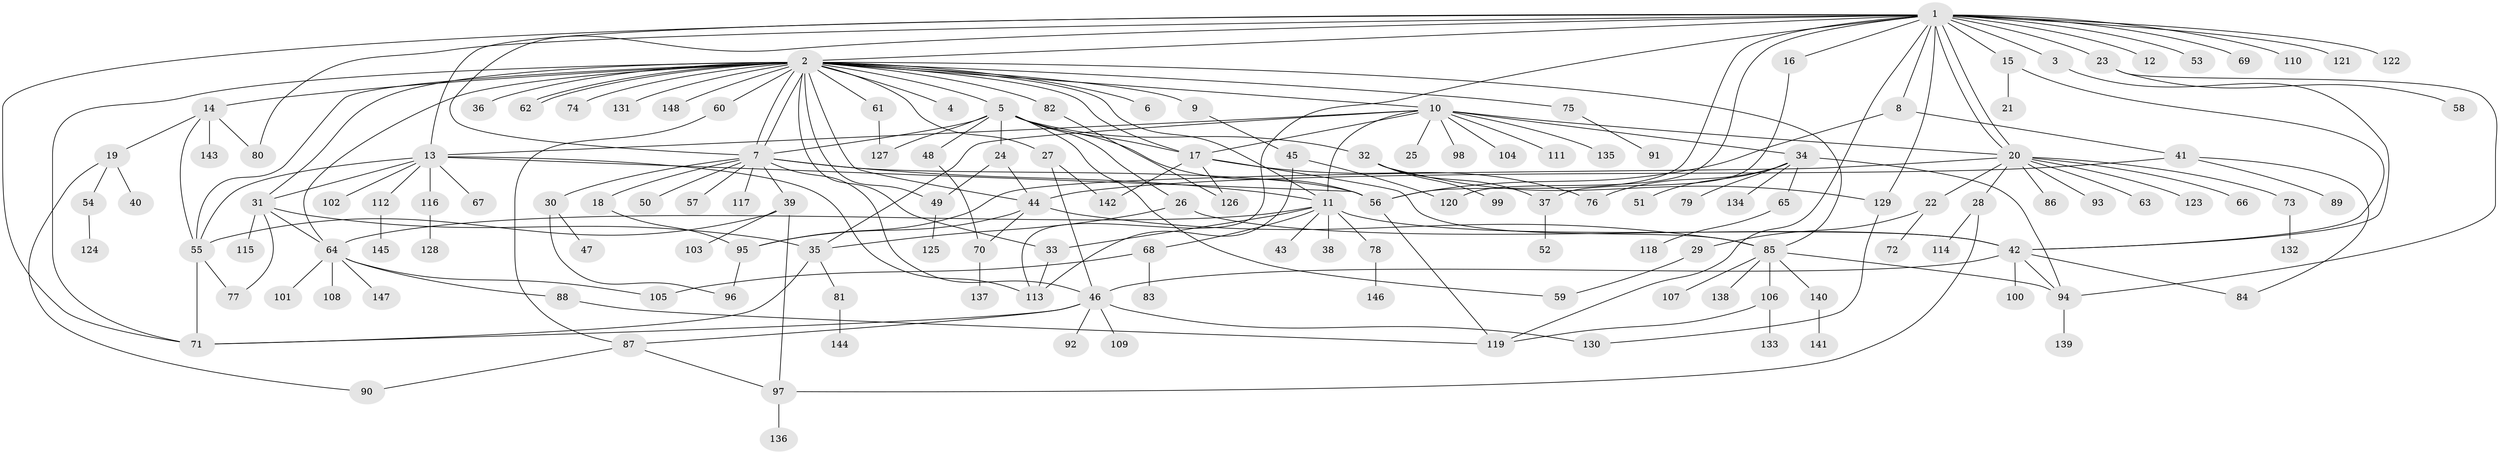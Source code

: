 // coarse degree distribution, {22: 0.008695652173913044, 31: 0.008695652173913044, 2: 0.21739130434782608, 1: 0.48695652173913045, 10: 0.008695652173913044, 14: 0.008695652173913044, 6: 0.017391304347826087, 21: 0.008695652173913044, 9: 0.017391304347826087, 13: 0.008695652173913044, 3: 0.09565217391304348, 7: 0.043478260869565216, 4: 0.034782608695652174, 5: 0.02608695652173913, 8: 0.008695652173913044}
// Generated by graph-tools (version 1.1) at 2025/41/03/06/25 10:41:51]
// undirected, 148 vertices, 215 edges
graph export_dot {
graph [start="1"]
  node [color=gray90,style=filled];
  1;
  2;
  3;
  4;
  5;
  6;
  7;
  8;
  9;
  10;
  11;
  12;
  13;
  14;
  15;
  16;
  17;
  18;
  19;
  20;
  21;
  22;
  23;
  24;
  25;
  26;
  27;
  28;
  29;
  30;
  31;
  32;
  33;
  34;
  35;
  36;
  37;
  38;
  39;
  40;
  41;
  42;
  43;
  44;
  45;
  46;
  47;
  48;
  49;
  50;
  51;
  52;
  53;
  54;
  55;
  56;
  57;
  58;
  59;
  60;
  61;
  62;
  63;
  64;
  65;
  66;
  67;
  68;
  69;
  70;
  71;
  72;
  73;
  74;
  75;
  76;
  77;
  78;
  79;
  80;
  81;
  82;
  83;
  84;
  85;
  86;
  87;
  88;
  89;
  90;
  91;
  92;
  93;
  94;
  95;
  96;
  97;
  98;
  99;
  100;
  101;
  102;
  103;
  104;
  105;
  106;
  107;
  108;
  109;
  110;
  111;
  112;
  113;
  114;
  115;
  116;
  117;
  118;
  119;
  120;
  121;
  122;
  123;
  124;
  125;
  126;
  127;
  128;
  129;
  130;
  131;
  132;
  133;
  134;
  135;
  136;
  137;
  138;
  139;
  140;
  141;
  142;
  143;
  144;
  145;
  146;
  147;
  148;
  1 -- 2;
  1 -- 3;
  1 -- 7;
  1 -- 8;
  1 -- 12;
  1 -- 13;
  1 -- 15;
  1 -- 16;
  1 -- 20;
  1 -- 20;
  1 -- 23;
  1 -- 53;
  1 -- 56;
  1 -- 69;
  1 -- 71;
  1 -- 80;
  1 -- 110;
  1 -- 113;
  1 -- 119;
  1 -- 120;
  1 -- 121;
  1 -- 122;
  1 -- 129;
  2 -- 4;
  2 -- 5;
  2 -- 6;
  2 -- 7;
  2 -- 7;
  2 -- 9;
  2 -- 10;
  2 -- 11;
  2 -- 14;
  2 -- 17;
  2 -- 27;
  2 -- 31;
  2 -- 33;
  2 -- 36;
  2 -- 44;
  2 -- 49;
  2 -- 55;
  2 -- 60;
  2 -- 61;
  2 -- 62;
  2 -- 62;
  2 -- 64;
  2 -- 71;
  2 -- 74;
  2 -- 75;
  2 -- 82;
  2 -- 85;
  2 -- 131;
  2 -- 148;
  3 -- 42;
  5 -- 7;
  5 -- 17;
  5 -- 24;
  5 -- 26;
  5 -- 32;
  5 -- 48;
  5 -- 56;
  5 -- 59;
  5 -- 127;
  7 -- 11;
  7 -- 18;
  7 -- 30;
  7 -- 39;
  7 -- 46;
  7 -- 50;
  7 -- 56;
  7 -- 57;
  7 -- 117;
  8 -- 41;
  8 -- 56;
  9 -- 45;
  10 -- 11;
  10 -- 13;
  10 -- 17;
  10 -- 20;
  10 -- 25;
  10 -- 34;
  10 -- 35;
  10 -- 98;
  10 -- 104;
  10 -- 111;
  10 -- 135;
  11 -- 33;
  11 -- 38;
  11 -- 42;
  11 -- 43;
  11 -- 64;
  11 -- 68;
  11 -- 78;
  13 -- 31;
  13 -- 55;
  13 -- 56;
  13 -- 67;
  13 -- 102;
  13 -- 112;
  13 -- 113;
  13 -- 116;
  14 -- 19;
  14 -- 55;
  14 -- 80;
  14 -- 143;
  15 -- 21;
  15 -- 42;
  16 -- 37;
  17 -- 76;
  17 -- 85;
  17 -- 126;
  17 -- 142;
  18 -- 95;
  19 -- 40;
  19 -- 54;
  19 -- 90;
  20 -- 22;
  20 -- 28;
  20 -- 63;
  20 -- 66;
  20 -- 73;
  20 -- 86;
  20 -- 93;
  20 -- 95;
  20 -- 123;
  22 -- 29;
  22 -- 72;
  23 -- 58;
  23 -- 94;
  24 -- 44;
  24 -- 49;
  26 -- 35;
  26 -- 42;
  27 -- 46;
  27 -- 142;
  28 -- 97;
  28 -- 114;
  29 -- 59;
  30 -- 47;
  30 -- 96;
  31 -- 35;
  31 -- 64;
  31 -- 77;
  31 -- 115;
  32 -- 37;
  32 -- 99;
  32 -- 129;
  33 -- 113;
  34 -- 51;
  34 -- 65;
  34 -- 76;
  34 -- 79;
  34 -- 94;
  34 -- 134;
  35 -- 71;
  35 -- 81;
  37 -- 52;
  39 -- 55;
  39 -- 97;
  39 -- 103;
  41 -- 44;
  41 -- 84;
  41 -- 89;
  42 -- 46;
  42 -- 84;
  42 -- 94;
  42 -- 100;
  44 -- 70;
  44 -- 85;
  44 -- 95;
  45 -- 113;
  45 -- 120;
  46 -- 71;
  46 -- 87;
  46 -- 92;
  46 -- 109;
  46 -- 130;
  48 -- 70;
  49 -- 125;
  54 -- 124;
  55 -- 71;
  55 -- 77;
  56 -- 119;
  60 -- 87;
  61 -- 127;
  64 -- 88;
  64 -- 101;
  64 -- 105;
  64 -- 108;
  64 -- 147;
  65 -- 118;
  68 -- 83;
  68 -- 105;
  70 -- 137;
  73 -- 132;
  75 -- 91;
  78 -- 146;
  81 -- 144;
  82 -- 126;
  85 -- 94;
  85 -- 106;
  85 -- 107;
  85 -- 138;
  85 -- 140;
  87 -- 90;
  87 -- 97;
  88 -- 119;
  94 -- 139;
  95 -- 96;
  97 -- 136;
  106 -- 119;
  106 -- 133;
  112 -- 145;
  116 -- 128;
  129 -- 130;
  140 -- 141;
}
